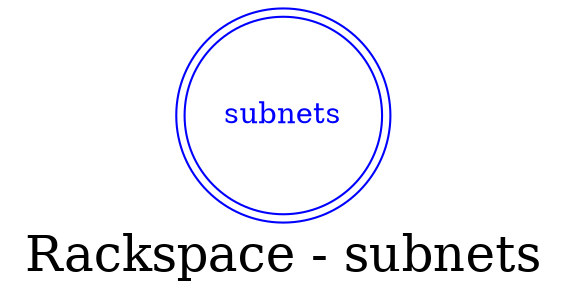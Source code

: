 digraph LexiconGraph {
graph[label="Rackspace - subnets", fontsize=24]
splines=true
"subnets" [color=blue, fontcolor=blue, shape=doublecircle]
}
